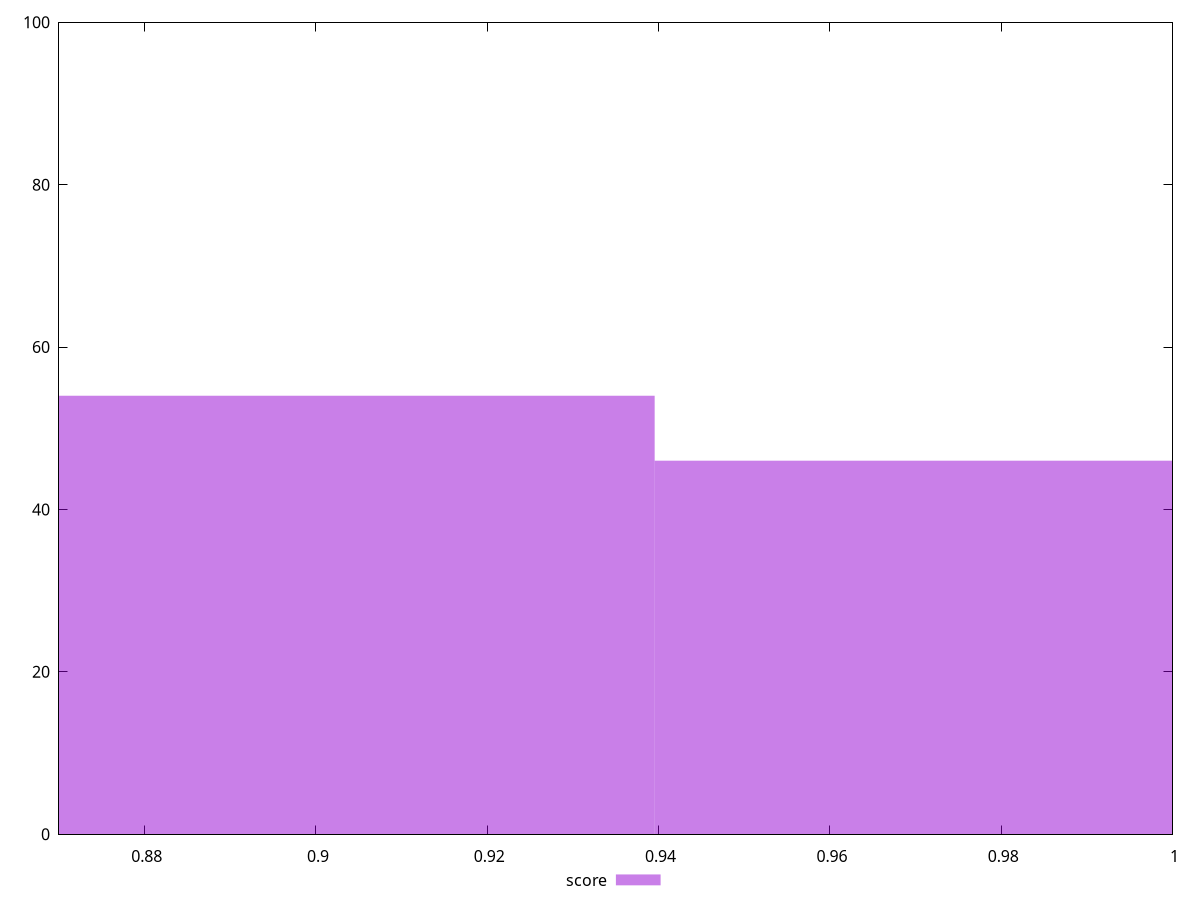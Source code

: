 reset

$score <<EOF
1.0118146362851819 46
0.8672696882444417 54
EOF

set key outside below
set boxwidth 0.14454494804074028
set xrange [0.87:1]
set yrange [0:100]
set trange [0:100]
set style fill transparent solid 0.5 noborder
set terminal svg size 640, 490 enhanced background rgb 'white'
set output "report_00015_2021-02-09T16-11-33.973Z/unminified-javascript/samples/pages+cached+noadtech+nomedia+nocss/score/histogram.svg"

plot $score title "score" with boxes

reset
